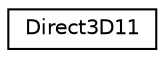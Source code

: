 digraph "クラス階層図"
{
 // LATEX_PDF_SIZE
  edge [fontname="Helvetica",fontsize="10",labelfontname="Helvetica",labelfontsize="10"];
  node [fontname="Helvetica",fontsize="10",shape=record];
  rankdir="LR";
  Node0 [label="Direct3D11",height=0.2,width=0.4,color="black", fillcolor="white", style="filled",URL="$class_direct3_d11.html",tooltip="Direct3D11周りを整理するクラス(シングルトン)"];
}
